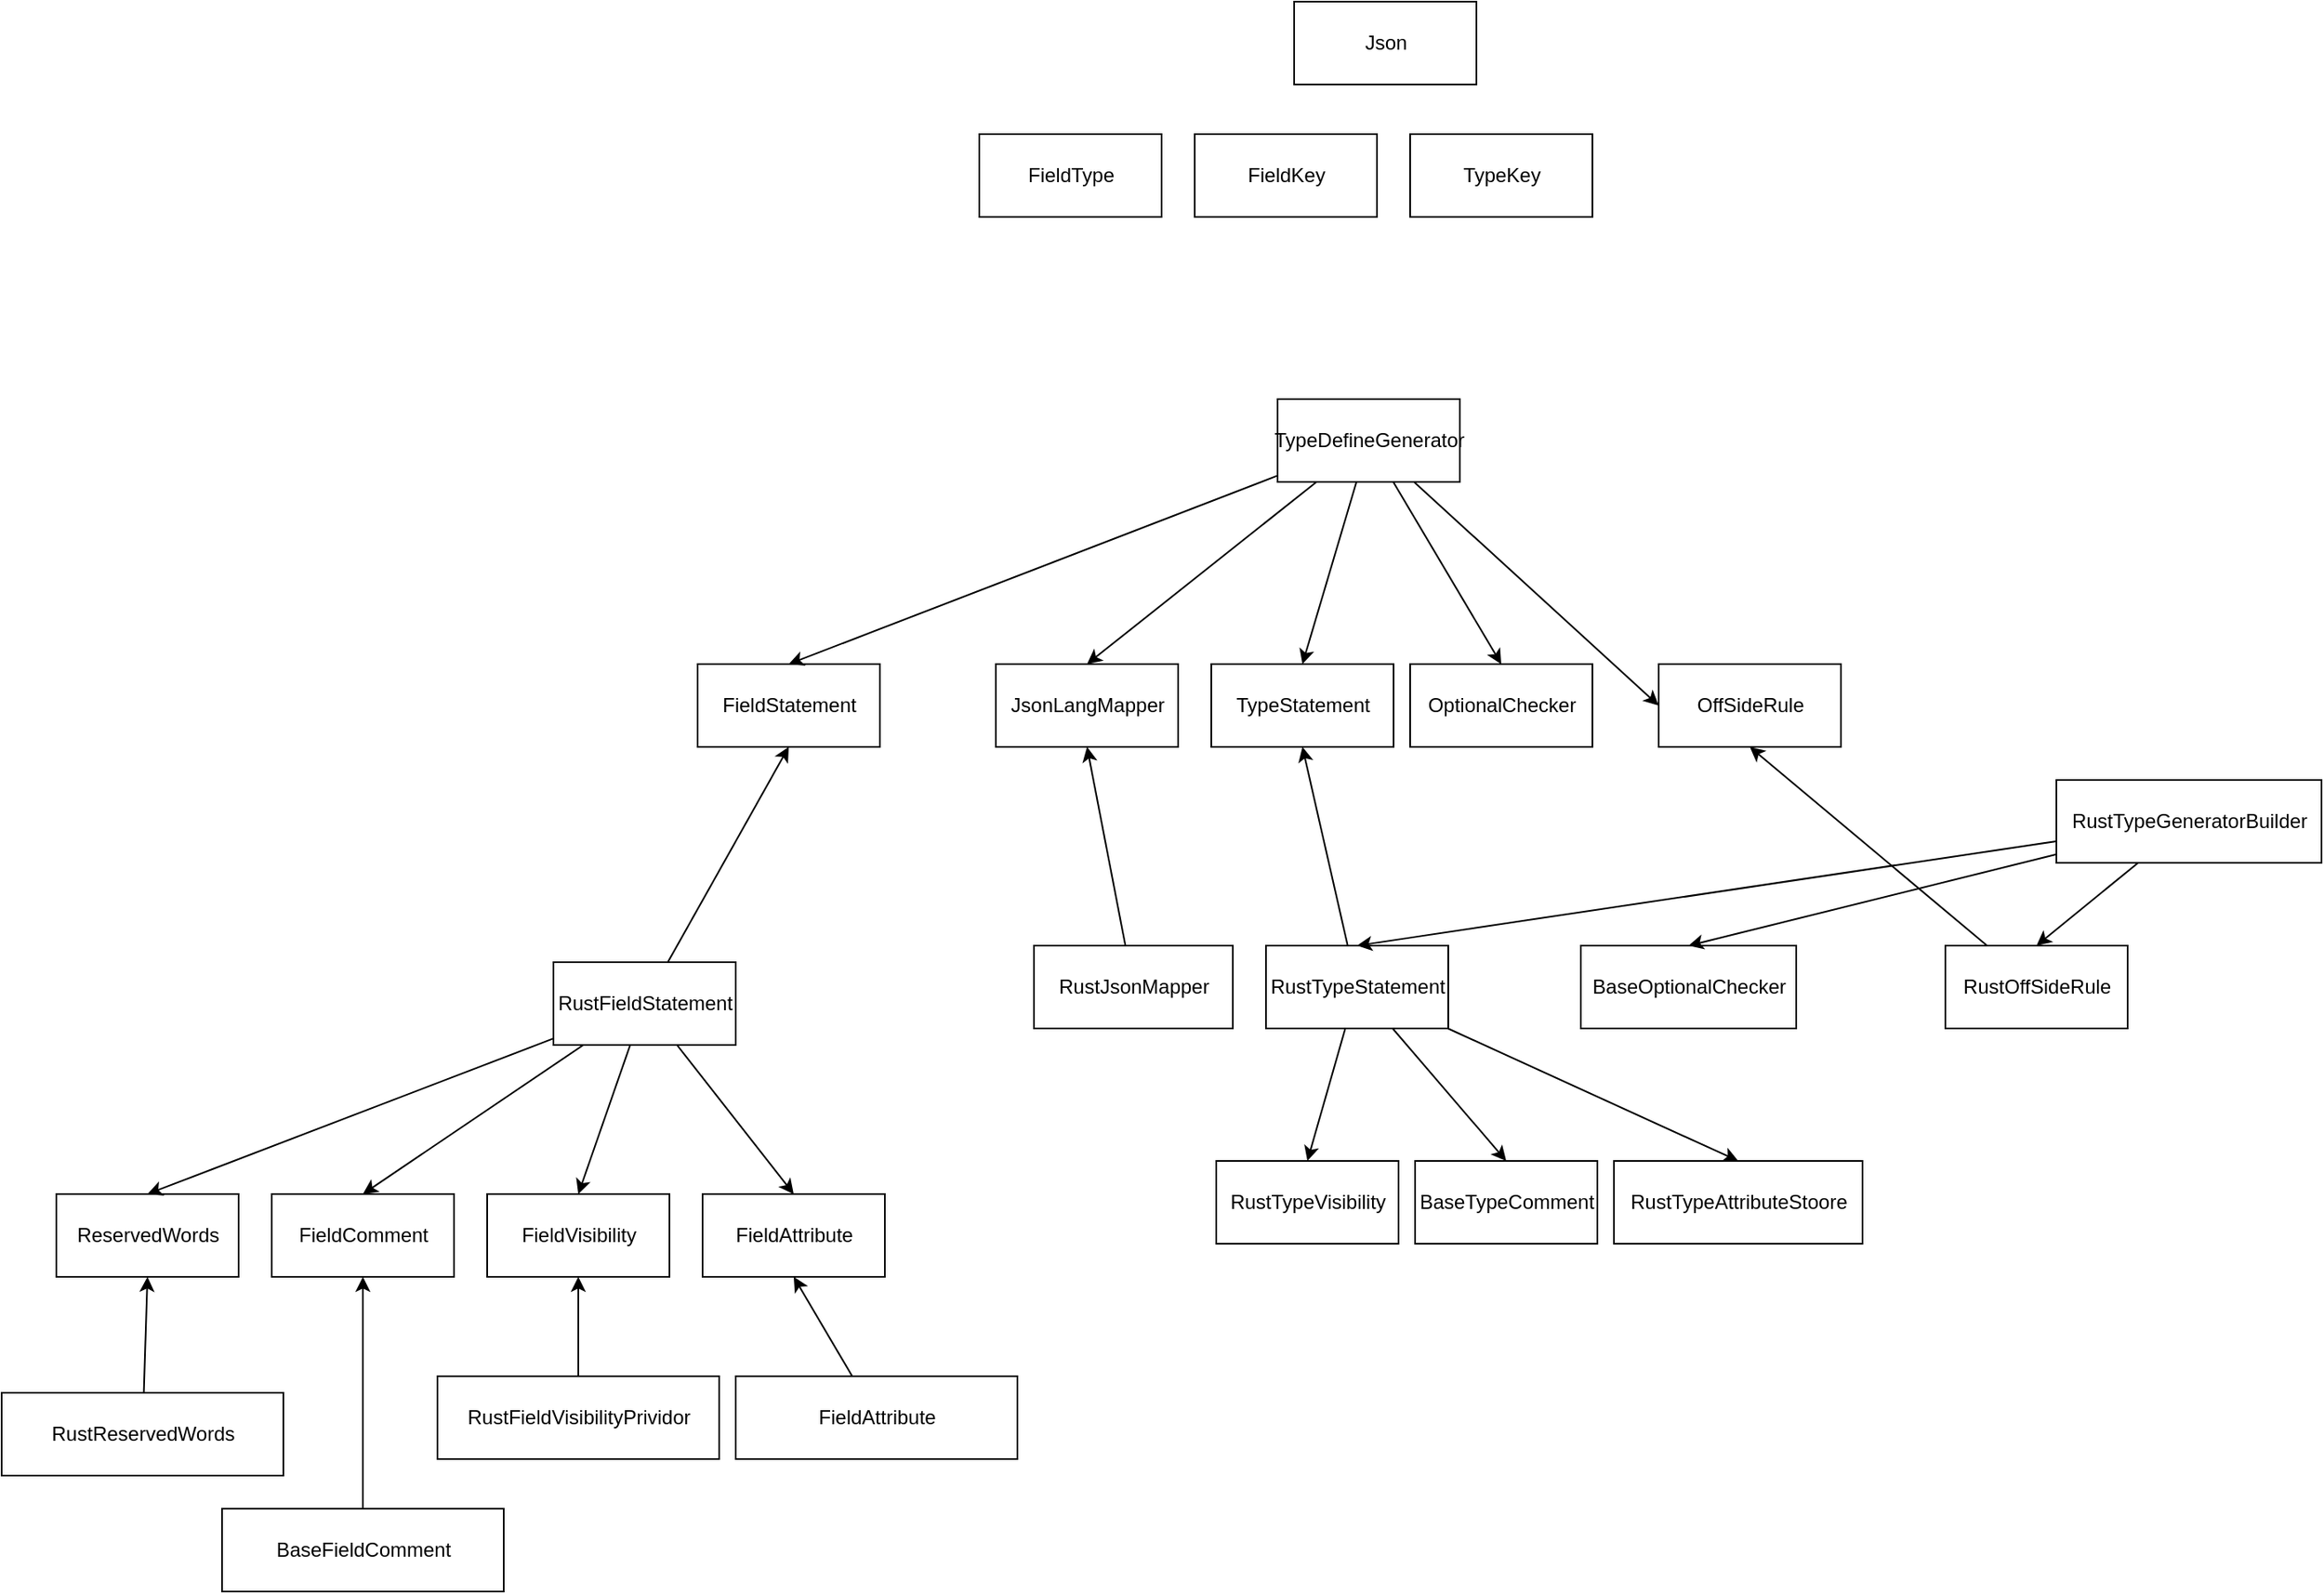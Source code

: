 <mxfile>
    <diagram id="KFrlGRgYa5cEv-i7NDKz" name="Page-1">
        <mxGraphModel dx="2027" dy="2136" grid="1" gridSize="10" guides="1" tooltips="1" connect="1" arrows="1" fold="1" page="1" pageScale="1" pageWidth="827" pageHeight="1169" math="0" shadow="0">
            <root>
                <mxCell id="0"/>
                <mxCell id="1" parent="0"/>
                <mxCell id="2" value="FieldStatement" style="html=1;" parent="1" vertex="1">
                    <mxGeometry x="-140" y="-350" width="110" height="50" as="geometry"/>
                </mxCell>
                <mxCell id="3" value="FieldAttribute" style="html=1;" parent="1" vertex="1">
                    <mxGeometry x="-137" y="-30" width="110" height="50" as="geometry"/>
                </mxCell>
                <mxCell id="4" value="FieldComment" style="html=1;" parent="1" vertex="1">
                    <mxGeometry x="-397" y="-30" width="110" height="50" as="geometry"/>
                </mxCell>
                <mxCell id="5" value="FieldVisibility" style="html=1;" parent="1" vertex="1">
                    <mxGeometry x="-267" y="-30" width="110" height="50" as="geometry"/>
                </mxCell>
                <mxCell id="6" value="OffSideRule" style="html=1;" parent="1" vertex="1">
                    <mxGeometry x="440" y="-350" width="110" height="50" as="geometry"/>
                </mxCell>
                <mxCell id="8" value="ReservedWords" style="html=1;" parent="1" vertex="1">
                    <mxGeometry x="-527" y="-30" width="110" height="50" as="geometry"/>
                </mxCell>
                <mxCell id="9" value="TypeStatement" style="html=1;" parent="1" vertex="1">
                    <mxGeometry x="170" y="-350" width="110" height="50" as="geometry"/>
                </mxCell>
                <mxCell id="10" value="RustTypeAttributeStoore" style="html=1;" parent="1" vertex="1">
                    <mxGeometry x="413" y="-50" width="150" height="50" as="geometry"/>
                </mxCell>
                <mxCell id="11" value="BaseTypeComment" style="html=1;" parent="1" vertex="1">
                    <mxGeometry x="293" y="-50" width="110" height="50" as="geometry"/>
                </mxCell>
                <mxCell id="14" style="edgeStyle=none;html=1;entryX=0.5;entryY=0;entryDx=0;entryDy=0;" parent="1" source="12" target="7" edge="1">
                    <mxGeometry relative="1" as="geometry"/>
                </mxCell>
                <mxCell id="18" style="edgeStyle=none;html=1;entryX=0.5;entryY=0;entryDx=0;entryDy=0;" parent="1" source="12" target="16" edge="1">
                    <mxGeometry relative="1" as="geometry"/>
                </mxCell>
                <mxCell id="25" style="edgeStyle=none;html=1;entryX=0;entryY=0.5;entryDx=0;entryDy=0;" parent="1" source="12" target="6" edge="1">
                    <mxGeometry relative="1" as="geometry"/>
                </mxCell>
                <mxCell id="82" style="edgeStyle=none;html=1;entryX=0.5;entryY=0;entryDx=0;entryDy=0;" parent="1" source="12" target="9" edge="1">
                    <mxGeometry relative="1" as="geometry"/>
                </mxCell>
                <mxCell id="83" style="edgeStyle=none;html=1;entryX=0.5;entryY=0;entryDx=0;entryDy=0;" parent="1" source="12" target="2" edge="1">
                    <mxGeometry relative="1" as="geometry"/>
                </mxCell>
                <mxCell id="12" value="TypeDefineGenerator" style="html=1;" parent="1" vertex="1">
                    <mxGeometry x="210" y="-510" width="110" height="50" as="geometry"/>
                </mxCell>
                <mxCell id="16" value="OptionalChecker" style="html=1;" parent="1" vertex="1">
                    <mxGeometry x="290" y="-350" width="110" height="50" as="geometry"/>
                </mxCell>
                <mxCell id="27" style="edgeStyle=none;html=1;entryX=0.5;entryY=1;entryDx=0;entryDy=0;" parent="1" source="26" target="2" edge="1">
                    <mxGeometry relative="1" as="geometry"/>
                </mxCell>
                <mxCell id="30" style="edgeStyle=none;html=1;entryX=0.5;entryY=0;entryDx=0;entryDy=0;" parent="1" source="26" target="5" edge="1">
                    <mxGeometry relative="1" as="geometry"/>
                </mxCell>
                <mxCell id="35" style="edgeStyle=none;html=1;entryX=0.5;entryY=0;entryDx=0;entryDy=0;" parent="1" source="26" target="3" edge="1">
                    <mxGeometry relative="1" as="geometry"/>
                </mxCell>
                <mxCell id="36" style="edgeStyle=none;html=1;entryX=0.5;entryY=0;entryDx=0;entryDy=0;" parent="1" source="26" target="4" edge="1">
                    <mxGeometry relative="1" as="geometry"/>
                </mxCell>
                <mxCell id="37" style="edgeStyle=none;html=1;entryX=0.5;entryY=0;entryDx=0;entryDy=0;" parent="1" source="26" target="8" edge="1">
                    <mxGeometry relative="1" as="geometry"/>
                </mxCell>
                <mxCell id="26" value="RustFieldStatement" style="html=1;" parent="1" vertex="1">
                    <mxGeometry x="-227" y="-170" width="110" height="50" as="geometry"/>
                </mxCell>
                <mxCell id="29" style="edgeStyle=none;html=1;entryX=0.5;entryY=1;entryDx=0;entryDy=0;" parent="1" source="28" target="5" edge="1">
                    <mxGeometry relative="1" as="geometry"/>
                </mxCell>
                <mxCell id="28" value="RustFieldVisibilityPrividor" style="html=1;" parent="1" vertex="1">
                    <mxGeometry x="-297" y="80" width="170" height="50" as="geometry"/>
                </mxCell>
                <mxCell id="32" style="edgeStyle=none;html=1;entryX=0.5;entryY=1;entryDx=0;entryDy=0;" parent="1" source="31" target="9" edge="1">
                    <mxGeometry relative="1" as="geometry"/>
                </mxCell>
                <mxCell id="34" style="edgeStyle=none;html=1;entryX=0.5;entryY=0;entryDx=0;entryDy=0;" parent="1" source="31" target="11" edge="1">
                    <mxGeometry relative="1" as="geometry"/>
                </mxCell>
                <mxCell id="39" style="edgeStyle=none;html=1;entryX=0.5;entryY=0;entryDx=0;entryDy=0;" parent="1" source="31" target="38" edge="1">
                    <mxGeometry relative="1" as="geometry"/>
                </mxCell>
                <mxCell id="40" style="edgeStyle=none;html=1;entryX=0.5;entryY=0;entryDx=0;entryDy=0;" parent="1" source="31" target="10" edge="1">
                    <mxGeometry relative="1" as="geometry"/>
                </mxCell>
                <mxCell id="31" value="RustTypeStatement" style="html=1;" parent="1" vertex="1">
                    <mxGeometry x="203" y="-180" width="110" height="50" as="geometry"/>
                </mxCell>
                <mxCell id="38" value="RustTypeVisibility" style="html=1;" parent="1" vertex="1">
                    <mxGeometry x="173" y="-50" width="110" height="50" as="geometry"/>
                </mxCell>
                <mxCell id="43" style="edgeStyle=none;html=1;entryX=0.5;entryY=1;entryDx=0;entryDy=0;" parent="1" source="41" target="6" edge="1">
                    <mxGeometry relative="1" as="geometry"/>
                </mxCell>
                <mxCell id="41" value="RustOffSideRule" style="html=1;" parent="1" vertex="1">
                    <mxGeometry x="613" y="-180" width="110" height="50" as="geometry"/>
                </mxCell>
                <mxCell id="44" value="BaseOptionalChecker" style="html=1;" parent="1" vertex="1">
                    <mxGeometry x="393" y="-180" width="130" height="50" as="geometry"/>
                </mxCell>
                <mxCell id="48" style="edgeStyle=none;html=1;entryX=0.5;entryY=1;entryDx=0;entryDy=0;" parent="1" source="46" target="7" edge="1">
                    <mxGeometry relative="1" as="geometry"/>
                </mxCell>
                <mxCell id="46" value="RustJsonMapper" style="html=1;" parent="1" vertex="1">
                    <mxGeometry x="63" y="-180" width="120" height="50" as="geometry"/>
                </mxCell>
                <mxCell id="51" style="edgeStyle=none;html=1;entryX=0.5;entryY=1;entryDx=0;entryDy=0;" parent="1" source="50" target="4" edge="1">
                    <mxGeometry relative="1" as="geometry"/>
                </mxCell>
                <mxCell id="50" value="BaseFieldComment" style="html=1;" parent="1" vertex="1">
                    <mxGeometry x="-427" y="160" width="170" height="50" as="geometry"/>
                </mxCell>
                <mxCell id="53" style="edgeStyle=none;html=1;entryX=0.5;entryY=1;entryDx=0;entryDy=0;" parent="1" source="52" target="8" edge="1">
                    <mxGeometry relative="1" as="geometry"/>
                </mxCell>
                <mxCell id="52" value="RustReservedWords" style="html=1;" parent="1" vertex="1">
                    <mxGeometry x="-560" y="90" width="170" height="50" as="geometry"/>
                </mxCell>
                <mxCell id="55" style="edgeStyle=none;html=1;entryX=0.5;entryY=1;entryDx=0;entryDy=0;" parent="1" source="54" target="3" edge="1">
                    <mxGeometry relative="1" as="geometry"/>
                </mxCell>
                <mxCell id="54" value="FieldAttribute" style="html=1;" parent="1" vertex="1">
                    <mxGeometry x="-117" y="80" width="170" height="50" as="geometry"/>
                </mxCell>
                <mxCell id="59" value="Json" style="html=1;" parent="1" vertex="1">
                    <mxGeometry x="220" y="-750" width="110" height="50" as="geometry"/>
                </mxCell>
                <mxCell id="61" value="FieldKey" style="html=1;" parent="1" vertex="1">
                    <mxGeometry x="160" y="-670" width="110" height="50" as="geometry"/>
                </mxCell>
                <mxCell id="62" value="FieldType" style="html=1;" parent="1" vertex="1">
                    <mxGeometry x="30" y="-670" width="110" height="50" as="geometry"/>
                </mxCell>
                <mxCell id="63" value="TypeKey" style="html=1;" parent="1" vertex="1">
                    <mxGeometry x="290" y="-670" width="110" height="50" as="geometry"/>
                </mxCell>
                <mxCell id="79" style="edgeStyle=none;html=1;entryX=0.5;entryY=0;entryDx=0;entryDy=0;" parent="1" source="75" target="41" edge="1">
                    <mxGeometry relative="1" as="geometry"/>
                </mxCell>
                <mxCell id="80" style="edgeStyle=none;html=1;entryX=0.5;entryY=0;entryDx=0;entryDy=0;" parent="1" source="75" target="44" edge="1">
                    <mxGeometry relative="1" as="geometry"/>
                </mxCell>
                <mxCell id="81" style="edgeStyle=none;html=1;entryX=0.5;entryY=0;entryDx=0;entryDy=0;" parent="1" source="75" target="31" edge="1">
                    <mxGeometry relative="1" as="geometry"/>
                </mxCell>
                <mxCell id="75" value="RustTypeGeneratorBuilder" style="html=1;" parent="1" vertex="1">
                    <mxGeometry x="680" y="-280" width="160" height="50" as="geometry"/>
                </mxCell>
                <mxCell id="7" value="JsonLangMapper" style="html=1;" parent="1" vertex="1">
                    <mxGeometry x="40" y="-350" width="110" height="50" as="geometry"/>
                </mxCell>
            </root>
        </mxGraphModel>
    </diagram>
</mxfile>